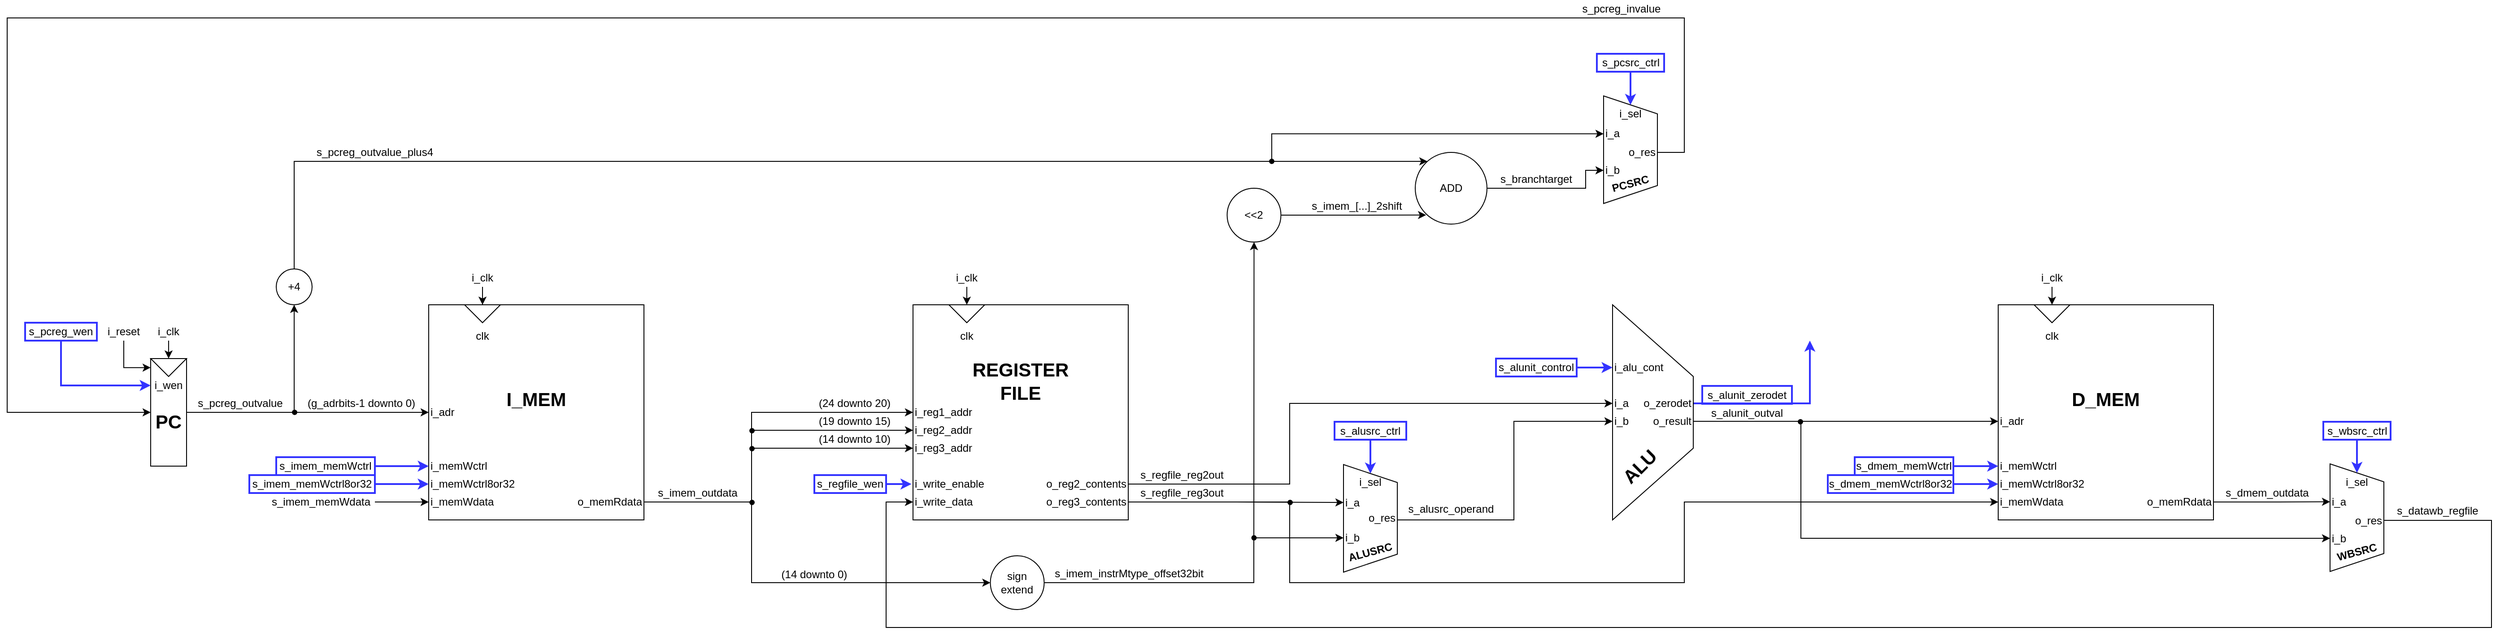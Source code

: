 <mxfile version="20.6.1" type="device"><diagram id="PDZ9VPzNbFq4_l-Vd3K4" name="Page-1"><mxGraphModel dx="4010" dy="3013" grid="1" gridSize="10" guides="1" tooltips="1" connect="1" arrows="1" fold="1" page="1" pageScale="1" pageWidth="850" pageHeight="1100" math="0" shadow="0"><root><mxCell id="0"/><mxCell id="1" parent="0"/><mxCell id="6Y6Zj4fVBC8NpFdgK7WN-60" value="" style="group" parent="1" vertex="1" connectable="0"><mxGeometry x="500" y="240" width="240" height="240" as="geometry"/></mxCell><mxCell id="6Y6Zj4fVBC8NpFdgK7WN-48" value="" style="rounded=0;whiteSpace=wrap;html=1;" parent="6Y6Zj4fVBC8NpFdgK7WN-60" vertex="1"><mxGeometry width="240" height="240" as="geometry"/></mxCell><mxCell id="6Y6Zj4fVBC8NpFdgK7WN-49" value="" style="triangle;whiteSpace=wrap;html=1;direction=south;" parent="6Y6Zj4fVBC8NpFdgK7WN-60" vertex="1"><mxGeometry x="40" width="40" height="20" as="geometry"/></mxCell><mxCell id="6Y6Zj4fVBC8NpFdgK7WN-50" value="clk" style="text;html=1;strokeColor=none;fillColor=none;align=center;verticalAlign=middle;whiteSpace=wrap;rounded=0;" parent="6Y6Zj4fVBC8NpFdgK7WN-60" vertex="1"><mxGeometry x="30" y="20" width="60" height="30" as="geometry"/></mxCell><mxCell id="6Y6Zj4fVBC8NpFdgK7WN-51" value="i_write_enable" style="text;html=1;strokeColor=none;fillColor=none;align=left;verticalAlign=middle;whiteSpace=wrap;rounded=0;" parent="6Y6Zj4fVBC8NpFdgK7WN-60" vertex="1"><mxGeometry y="190" width="70" height="20" as="geometry"/></mxCell><mxCell id="6Y6Zj4fVBC8NpFdgK7WN-52" value="o_reg2_contents" style="text;html=1;strokeColor=none;fillColor=none;align=right;verticalAlign=middle;whiteSpace=wrap;rounded=0;" parent="6Y6Zj4fVBC8NpFdgK7WN-60" vertex="1"><mxGeometry x="130" y="190" width="110" height="20" as="geometry"/></mxCell><mxCell id="6Y6Zj4fVBC8NpFdgK7WN-53" value="o_reg3_contents" style="text;html=1;strokeColor=none;fillColor=none;align=right;verticalAlign=middle;whiteSpace=wrap;rounded=0;" parent="6Y6Zj4fVBC8NpFdgK7WN-60" vertex="1"><mxGeometry x="170" y="210" width="70" height="20" as="geometry"/></mxCell><mxCell id="6Y6Zj4fVBC8NpFdgK7WN-54" value="i_write_data" style="text;html=1;strokeColor=none;fillColor=none;align=left;verticalAlign=middle;whiteSpace=wrap;rounded=0;" parent="6Y6Zj4fVBC8NpFdgK7WN-60" vertex="1"><mxGeometry y="210" width="70" height="20" as="geometry"/></mxCell><mxCell id="6Y6Zj4fVBC8NpFdgK7WN-55" value="i_reg3_addr" style="text;html=1;strokeColor=none;fillColor=none;align=left;verticalAlign=middle;whiteSpace=wrap;rounded=0;" parent="6Y6Zj4fVBC8NpFdgK7WN-60" vertex="1"><mxGeometry y="150" width="70" height="20" as="geometry"/></mxCell><mxCell id="6Y6Zj4fVBC8NpFdgK7WN-56" value="i_reg2_addr" style="text;html=1;strokeColor=none;fillColor=none;align=left;verticalAlign=middle;whiteSpace=wrap;rounded=0;" parent="6Y6Zj4fVBC8NpFdgK7WN-60" vertex="1"><mxGeometry y="130" width="70" height="20" as="geometry"/></mxCell><mxCell id="6Y6Zj4fVBC8NpFdgK7WN-58" value="i_reg1_addr" style="text;html=1;strokeColor=none;fillColor=none;align=left;verticalAlign=middle;whiteSpace=wrap;rounded=0;" parent="6Y6Zj4fVBC8NpFdgK7WN-60" vertex="1"><mxGeometry y="110" width="70" height="20" as="geometry"/></mxCell><mxCell id="6Y6Zj4fVBC8NpFdgK7WN-59" value="REGISTER FILE" style="text;html=1;strokeColor=none;fillColor=none;align=center;verticalAlign=middle;whiteSpace=wrap;rounded=0;fontStyle=1;fontSize=21;" parent="6Y6Zj4fVBC8NpFdgK7WN-60" vertex="1"><mxGeometry x="90" y="70" width="60" height="30" as="geometry"/></mxCell><mxCell id="6Y6Zj4fVBC8NpFdgK7WN-61" value="" style="edgeStyle=orthogonalEdgeStyle;rounded=0;orthogonalLoop=1;jettySize=auto;html=1;exitX=0.5;exitY=1;exitDx=0;exitDy=0;fontSize=12;endArrow=classic;endFill=1;entryX=0;entryY=0.5;entryDx=0;entryDy=0;" parent="1" source="wv55jUxvDpm3pZrXKUfC-40" target="6Y6Zj4fVBC8NpFdgK7WN-49" edge="1"><mxGeometry x="1" y="10" relative="1" as="geometry"><mxPoint x="10" y="-10" as="offset"/><mxPoint x="560" y="220" as="sourcePoint"/></mxGeometry></mxCell><mxCell id="6Y6Zj4fVBC8NpFdgK7WN-64" value="" style="group" parent="1" vertex="1" connectable="0"><mxGeometry x="-350.0" y="300" width="40" height="120" as="geometry"/></mxCell><mxCell id="6Y6Zj4fVBC8NpFdgK7WN-73" value="" style="group" parent="6Y6Zj4fVBC8NpFdgK7WN-64" vertex="1" connectable="0"><mxGeometry width="40" height="120" as="geometry"/></mxCell><mxCell id="6Y6Zj4fVBC8NpFdgK7WN-75" value="" style="group" parent="6Y6Zj4fVBC8NpFdgK7WN-73" vertex="1" connectable="0"><mxGeometry width="40" height="120" as="geometry"/></mxCell><mxCell id="6Y6Zj4fVBC8NpFdgK7WN-62" value="" style="rounded=0;whiteSpace=wrap;html=1;fontSize=12;direction=south;" parent="6Y6Zj4fVBC8NpFdgK7WN-75" vertex="1"><mxGeometry width="40" height="120" as="geometry"/></mxCell><mxCell id="6Y6Zj4fVBC8NpFdgK7WN-63" value="" style="triangle;whiteSpace=wrap;html=1;fontSize=12;direction=south;" parent="6Y6Zj4fVBC8NpFdgK7WN-75" vertex="1"><mxGeometry width="40" height="20" as="geometry"/></mxCell><mxCell id="6Y6Zj4fVBC8NpFdgK7WN-71" value="i_wen" style="text;html=1;strokeColor=none;fillColor=none;align=center;verticalAlign=middle;whiteSpace=wrap;rounded=0;fontSize=12;" parent="6Y6Zj4fVBC8NpFdgK7WN-75" vertex="1"><mxGeometry y="20" width="40" height="20" as="geometry"/></mxCell><mxCell id="6Y6Zj4fVBC8NpFdgK7WN-74" value="&lt;font style=&quot;font-size: 21px;&quot;&gt;PC&lt;/font&gt;" style="text;html=1;strokeColor=none;fillColor=none;align=center;verticalAlign=middle;whiteSpace=wrap;rounded=0;fontSize=16;fontStyle=1" parent="6Y6Zj4fVBC8NpFdgK7WN-75" vertex="1"><mxGeometry y="60" width="40" height="20" as="geometry"/></mxCell><mxCell id="6Y6Zj4fVBC8NpFdgK7WN-69" value="" style="edgeStyle=orthogonalEdgeStyle;rounded=0;orthogonalLoop=1;jettySize=auto;html=1;fontSize=12;endArrow=classic;endFill=1;entryX=0.084;entryY=1;entryDx=0;entryDy=0;entryPerimeter=0;exitX=0.5;exitY=1;exitDx=0;exitDy=0;" parent="1" source="wv55jUxvDpm3pZrXKUfC-20" target="6Y6Zj4fVBC8NpFdgK7WN-62" edge="1"><mxGeometry x="-1" y="10" relative="1" as="geometry"><mxPoint x="-420.05" y="320" as="targetPoint"/><mxPoint x="-390" y="280" as="sourcePoint"/><Array as="points"><mxPoint x="-380" y="310"/></Array><mxPoint x="-10" y="-10" as="offset"/></mxGeometry></mxCell><mxCell id="6Y6Zj4fVBC8NpFdgK7WN-86" style="edgeStyle=orthogonalEdgeStyle;rounded=0;orthogonalLoop=1;jettySize=auto;html=1;exitX=1;exitY=0;exitDx=0;exitDy=0;fontSize=12;endArrow=classic;endFill=1;entryX=0.5;entryY=1;entryDx=0;entryDy=0;" parent="1" source="6Y6Zj4fVBC8NpFdgK7WN-74" target="6Y6Zj4fVBC8NpFdgK7WN-79" edge="1"><mxGeometry relative="1" as="geometry"><mxPoint x="-380.05" y="360" as="sourcePoint"/><Array as="points"><mxPoint x="-190" y="360"/></Array></mxGeometry></mxCell><mxCell id="xEyPO8e8yZVrExDs_Cof-17" style="edgeStyle=orthogonalEdgeStyle;rounded=0;orthogonalLoop=1;jettySize=auto;html=1;exitX=0.5;exitY=0;exitDx=0;exitDy=0;" parent="1" source="6Y6Zj4fVBC8NpFdgK7WN-79" target="xEyPO8e8yZVrExDs_Cof-22" edge="1"><mxGeometry relative="1" as="geometry"><mxPoint x="930" y="200" as="targetPoint"/><Array as="points"><mxPoint x="-190" y="80"/></Array></mxGeometry></mxCell><mxCell id="wv55jUxvDpm3pZrXKUfC-29" style="edgeStyle=orthogonalEdgeStyle;rounded=0;orthogonalLoop=1;jettySize=auto;html=1;exitX=0.5;exitY=0;exitDx=0;exitDy=0;fontSize=12;entryX=0;entryY=0.5;entryDx=0;entryDy=0;" parent="1" source="6Y6Zj4fVBC8NpFdgK7WN-79" target="wv55jUxvDpm3pZrXKUfC-24" edge="1"><mxGeometry relative="1" as="geometry"><mxPoint x="1270" y="50" as="targetPoint"/><Array as="points"><mxPoint x="-190" y="80"/><mxPoint x="900" y="80"/><mxPoint x="900" y="49"/></Array></mxGeometry></mxCell><mxCell id="6Y6Zj4fVBC8NpFdgK7WN-79" value="+4" style="ellipse;whiteSpace=wrap;html=1;fontSize=12;" parent="1" vertex="1"><mxGeometry x="-210.0" y="200" width="40" height="40" as="geometry"/></mxCell><mxCell id="6Y6Zj4fVBC8NpFdgK7WN-83" value="s_pcreg_invalue" style="text;html=1;strokeColor=none;fillColor=none;align=center;verticalAlign=middle;whiteSpace=wrap;rounded=0;fontSize=12;" parent="1" vertex="1"><mxGeometry x="1240" y="-100" width="100" height="20" as="geometry"/></mxCell><mxCell id="6Y6Zj4fVBC8NpFdgK7WN-84" value="s_pcreg_outvalue" style="text;html=1;strokeColor=none;fillColor=none;align=center;verticalAlign=middle;whiteSpace=wrap;rounded=0;fontSize=12;" parent="1" vertex="1"><mxGeometry x="-300" y="340" width="100.05" height="20" as="geometry"/></mxCell><mxCell id="6Y6Zj4fVBC8NpFdgK7WN-85" style="edgeStyle=orthogonalEdgeStyle;rounded=0;orthogonalLoop=1;jettySize=auto;html=1;exitX=0.5;exitY=0;exitDx=0;exitDy=0;fontSize=12;endArrow=classic;endFill=1;entryX=0;entryY=0.5;entryDx=0;entryDy=0;" parent="1" source="6Y6Zj4fVBC8NpFdgK7WN-62" target="6Y6Zj4fVBC8NpFdgK7WN-98" edge="1"><mxGeometry relative="1" as="geometry"><mxPoint x="-50" y="360" as="targetPoint"/></mxGeometry></mxCell><mxCell id="6Y6Zj4fVBC8NpFdgK7WN-88" value="" style="group;align=center;" parent="1" vertex="1" connectable="0"><mxGeometry x="-40" y="240" width="240" height="240" as="geometry"/></mxCell><mxCell id="6Y6Zj4fVBC8NpFdgK7WN-89" value="" style="rounded=0;whiteSpace=wrap;html=1;" parent="6Y6Zj4fVBC8NpFdgK7WN-88" vertex="1"><mxGeometry width="240" height="240" as="geometry"/></mxCell><mxCell id="6Y6Zj4fVBC8NpFdgK7WN-90" value="" style="triangle;whiteSpace=wrap;html=1;direction=south;" parent="6Y6Zj4fVBC8NpFdgK7WN-88" vertex="1"><mxGeometry x="40" width="40" height="20" as="geometry"/></mxCell><mxCell id="6Y6Zj4fVBC8NpFdgK7WN-91" value="clk" style="text;html=1;strokeColor=none;fillColor=none;align=center;verticalAlign=middle;whiteSpace=wrap;rounded=0;" parent="6Y6Zj4fVBC8NpFdgK7WN-88" vertex="1"><mxGeometry x="30" y="20" width="60" height="30" as="geometry"/></mxCell><mxCell id="6Y6Zj4fVBC8NpFdgK7WN-93" value="o_memRdata" style="text;html=1;strokeColor=none;fillColor=none;align=right;verticalAlign=middle;whiteSpace=wrap;rounded=0;" parent="6Y6Zj4fVBC8NpFdgK7WN-88" vertex="1"><mxGeometry x="160" y="210" width="80" height="20" as="geometry"/></mxCell><mxCell id="6Y6Zj4fVBC8NpFdgK7WN-95" value="i_memWdata" style="text;html=1;strokeColor=none;fillColor=none;align=left;verticalAlign=middle;whiteSpace=wrap;rounded=0;" parent="6Y6Zj4fVBC8NpFdgK7WN-88" vertex="1"><mxGeometry y="210" width="70" height="20" as="geometry"/></mxCell><mxCell id="6Y6Zj4fVBC8NpFdgK7WN-96" value="i_memWctrl8or32" style="text;html=1;strokeColor=none;fillColor=none;align=left;verticalAlign=middle;whiteSpace=wrap;rounded=0;" parent="6Y6Zj4fVBC8NpFdgK7WN-88" vertex="1"><mxGeometry y="190" width="70" height="20" as="geometry"/></mxCell><mxCell id="6Y6Zj4fVBC8NpFdgK7WN-97" value="i_memWctrl" style="text;html=1;strokeColor=none;fillColor=none;align=left;verticalAlign=middle;whiteSpace=wrap;rounded=0;" parent="6Y6Zj4fVBC8NpFdgK7WN-88" vertex="1"><mxGeometry y="170" width="70" height="20" as="geometry"/></mxCell><mxCell id="6Y6Zj4fVBC8NpFdgK7WN-98" value="i_adr" style="text;html=1;strokeColor=none;fillColor=none;align=left;verticalAlign=middle;whiteSpace=wrap;rounded=0;" parent="6Y6Zj4fVBC8NpFdgK7WN-88" vertex="1"><mxGeometry y="110" width="70" height="20" as="geometry"/></mxCell><mxCell id="6Y6Zj4fVBC8NpFdgK7WN-99" value="I_MEM" style="text;html=1;strokeColor=none;fillColor=none;align=center;verticalAlign=middle;whiteSpace=wrap;rounded=0;fontStyle=1;fontSize=21;" parent="6Y6Zj4fVBC8NpFdgK7WN-88" vertex="1"><mxGeometry x="90" y="90" width="60" height="30" as="geometry"/></mxCell><mxCell id="6Y6Zj4fVBC8NpFdgK7WN-100" value="" style="edgeStyle=orthogonalEdgeStyle;rounded=0;orthogonalLoop=1;jettySize=auto;html=1;fontSize=12;endArrow=classic;endFill=1;entryX=0;entryY=0.5;entryDx=0;entryDy=0;" parent="1" source="wv55jUxvDpm3pZrXKUfC-39" target="6Y6Zj4fVBC8NpFdgK7WN-90" edge="1"><mxGeometry x="1" y="10" relative="1" as="geometry"><mxPoint x="10" y="-10" as="offset"/><mxPoint x="20" y="220" as="sourcePoint"/></mxGeometry></mxCell><mxCell id="6Y6Zj4fVBC8NpFdgK7WN-101" style="edgeStyle=orthogonalEdgeStyle;rounded=0;orthogonalLoop=1;jettySize=auto;html=1;fontSize=21;endArrow=classic;endFill=1;exitX=0.5;exitY=1;exitDx=0;exitDy=0;entryX=0;entryY=0.5;entryDx=0;entryDy=0;strokeColor=#3333FF;strokeWidth=2;" parent="1" source="6Y6Zj4fVBC8NpFdgK7WN-102" target="6Y6Zj4fVBC8NpFdgK7WN-71" edge="1"><mxGeometry relative="1" as="geometry"><mxPoint x="-430" y="330" as="targetPoint"/><mxPoint x="-490.05" y="180" as="sourcePoint"/><Array as="points"><mxPoint x="-450" y="330"/></Array></mxGeometry></mxCell><mxCell id="6Y6Zj4fVBC8NpFdgK7WN-102" value="s_pcreg_wen" style="text;html=1;strokeColor=#3333FF;fillColor=none;align=center;verticalAlign=middle;whiteSpace=wrap;rounded=0;fontSize=12;direction=east;strokeWidth=2;" parent="1" vertex="1"><mxGeometry x="-490" y="260" width="80" height="20" as="geometry"/></mxCell><mxCell id="6Y6Zj4fVBC8NpFdgK7WN-103" style="edgeStyle=orthogonalEdgeStyle;rounded=0;orthogonalLoop=1;jettySize=auto;html=1;exitX=1;exitY=0.5;exitDx=0;exitDy=0;fontSize=12;endArrow=classic;endFill=1;entryX=0;entryY=0.5;entryDx=0;entryDy=0;strokeColor=#3333FF;strokeWidth=2;" parent="1" source="6Y6Zj4fVBC8NpFdgK7WN-104" target="6Y6Zj4fVBC8NpFdgK7WN-97" edge="1"><mxGeometry relative="1" as="geometry"><mxPoint x="-60" y="420" as="targetPoint"/><mxPoint x="-90" y="419.816" as="sourcePoint"/><Array as="points"/></mxGeometry></mxCell><mxCell id="6Y6Zj4fVBC8NpFdgK7WN-104" value="s_imem_memWctrl" style="text;html=1;strokeColor=#3333FF;fillColor=none;align=center;verticalAlign=middle;whiteSpace=wrap;rounded=0;fontSize=12;strokeWidth=2;" parent="1" vertex="1"><mxGeometry x="-210" y="410" width="110" height="20" as="geometry"/></mxCell><mxCell id="6Y6Zj4fVBC8NpFdgK7WN-107" style="edgeStyle=orthogonalEdgeStyle;rounded=0;orthogonalLoop=1;jettySize=auto;html=1;exitX=1;exitY=0.5;exitDx=0;exitDy=0;fontSize=12;endArrow=classic;endFill=1;entryX=0;entryY=0.5;entryDx=0;entryDy=0;strokeColor=#3333FF;strokeWidth=2;" parent="1" source="6Y6Zj4fVBC8NpFdgK7WN-105" target="6Y6Zj4fVBC8NpFdgK7WN-96" edge="1"><mxGeometry relative="1" as="geometry"><mxPoint x="-60" y="440" as="targetPoint"/><Array as="points"/></mxGeometry></mxCell><mxCell id="6Y6Zj4fVBC8NpFdgK7WN-105" value="s_imem_memWctrl8or32" style="text;html=1;strokeColor=#3333FF;fillColor=none;align=center;verticalAlign=middle;whiteSpace=wrap;rounded=0;fontSize=12;strokeWidth=2;" parent="1" vertex="1"><mxGeometry x="-240" y="430" width="140" height="20" as="geometry"/></mxCell><mxCell id="6Y6Zj4fVBC8NpFdgK7WN-109" style="edgeStyle=orthogonalEdgeStyle;rounded=0;orthogonalLoop=1;jettySize=auto;html=1;exitX=1;exitY=0.5;exitDx=0;exitDy=0;fontSize=12;endArrow=classic;endFill=1;entryX=0;entryY=0.5;entryDx=0;entryDy=0;" parent="1" source="6Y6Zj4fVBC8NpFdgK7WN-108" target="6Y6Zj4fVBC8NpFdgK7WN-95" edge="1"><mxGeometry relative="1" as="geometry"><mxPoint x="-60" y="460" as="targetPoint"/><Array as="points"/></mxGeometry></mxCell><mxCell id="6Y6Zj4fVBC8NpFdgK7WN-108" value="s_imem_memWdata" style="text;html=1;strokeColor=none;fillColor=none;align=center;verticalAlign=middle;whiteSpace=wrap;rounded=0;fontSize=12;" parent="1" vertex="1"><mxGeometry x="-220" y="450" width="120" height="20" as="geometry"/></mxCell><mxCell id="6Y6Zj4fVBC8NpFdgK7WN-110" value="s_imem_outdata" style="text;html=1;strokeColor=none;fillColor=none;align=center;verticalAlign=middle;whiteSpace=wrap;rounded=0;fontSize=12;" parent="1" vertex="1"><mxGeometry x="210" y="440" width="100" height="20" as="geometry"/></mxCell><mxCell id="6Y6Zj4fVBC8NpFdgK7WN-111" style="edgeStyle=orthogonalEdgeStyle;rounded=0;orthogonalLoop=1;jettySize=auto;html=1;fontSize=12;endArrow=classic;endFill=1;entryX=0;entryY=0.5;entryDx=0;entryDy=0;exitX=1;exitY=0.5;exitDx=0;exitDy=0;" parent="1" source="6Y6Zj4fVBC8NpFdgK7WN-93" target="6Y6Zj4fVBC8NpFdgK7WN-48" edge="1"><mxGeometry relative="1" as="geometry"><mxPoint x="210" y="450" as="sourcePoint"/><mxPoint x="470" y="350" as="targetPoint"/><Array as="points"><mxPoint x="320" y="460"/><mxPoint x="320" y="360"/></Array></mxGeometry></mxCell><mxCell id="6Y6Zj4fVBC8NpFdgK7WN-113" style="edgeStyle=orthogonalEdgeStyle;rounded=0;orthogonalLoop=1;jettySize=auto;html=1;exitX=1;exitY=0.5;exitDx=0;exitDy=0;entryX=-0.007;entryY=0.833;entryDx=0;entryDy=0;entryPerimeter=0;fontSize=12;endArrow=classic;endFill=1;strokeColor=#3333FF;strokeWidth=2;" parent="1" source="6Y6Zj4fVBC8NpFdgK7WN-112" target="6Y6Zj4fVBC8NpFdgK7WN-48" edge="1"><mxGeometry relative="1" as="geometry"/></mxCell><mxCell id="6Y6Zj4fVBC8NpFdgK7WN-112" value="s_regfile_wen" style="text;html=1;strokeColor=#3333FF;fillColor=none;align=center;verticalAlign=middle;whiteSpace=wrap;rounded=0;fontSize=12;strokeWidth=2;" parent="1" vertex="1"><mxGeometry x="390" y="430" width="80" height="20" as="geometry"/></mxCell><mxCell id="6Y6Zj4fVBC8NpFdgK7WN-114" value="(24 downto 20)" style="text;html=1;strokeColor=none;fillColor=none;align=center;verticalAlign=middle;whiteSpace=wrap;rounded=0;fontSize=12;" parent="1" vertex="1"><mxGeometry x="390" y="340" width="90" height="20" as="geometry"/></mxCell><mxCell id="6Y6Zj4fVBC8NpFdgK7WN-115" value="(19 downto 15)" style="text;html=1;strokeColor=none;fillColor=none;align=center;verticalAlign=middle;whiteSpace=wrap;rounded=0;fontSize=12;" parent="1" vertex="1"><mxGeometry x="390" y="360" width="90" height="20" as="geometry"/></mxCell><mxCell id="6Y6Zj4fVBC8NpFdgK7WN-116" value="(14 downto 10)" style="text;html=1;strokeColor=none;fillColor=none;align=center;verticalAlign=middle;whiteSpace=wrap;rounded=0;fontSize=12;" parent="1" vertex="1"><mxGeometry x="390" y="380" width="90" height="20" as="geometry"/></mxCell><mxCell id="6Y6Zj4fVBC8NpFdgK7WN-117" style="edgeStyle=orthogonalEdgeStyle;rounded=0;orthogonalLoop=1;jettySize=auto;html=1;exitX=1;exitY=0.5;exitDx=0;exitDy=0;fontSize=12;endArrow=classic;endFill=1;entryX=0;entryY=0.5;entryDx=0;entryDy=0;" parent="1" source="6Y6Zj4fVBC8NpFdgK7WN-93" target="6Y6Zj4fVBC8NpFdgK7WN-56" edge="1"><mxGeometry relative="1" as="geometry"><mxPoint x="210" y="460.08" as="sourcePoint"/><mxPoint x="640" y="360" as="targetPoint"/><Array as="points"><mxPoint x="320" y="460"/><mxPoint x="320" y="380"/></Array></mxGeometry></mxCell><mxCell id="6Y6Zj4fVBC8NpFdgK7WN-118" style="edgeStyle=orthogonalEdgeStyle;rounded=0;orthogonalLoop=1;jettySize=auto;html=1;exitX=1;exitY=0.5;exitDx=0;exitDy=0;fontSize=12;endArrow=classic;endFill=1;entryX=0;entryY=0.5;entryDx=0;entryDy=0;" parent="1" source="6Y6Zj4fVBC8NpFdgK7WN-93" target="6Y6Zj4fVBC8NpFdgK7WN-55" edge="1"><mxGeometry relative="1" as="geometry"><mxPoint x="460.0" y="400" as="sourcePoint"/><Array as="points"><mxPoint x="320" y="460"/><mxPoint x="320" y="400"/></Array></mxGeometry></mxCell><mxCell id="6Y6Zj4fVBC8NpFdgK7WN-121" style="edgeStyle=orthogonalEdgeStyle;rounded=0;orthogonalLoop=1;jettySize=auto;html=1;exitX=1;exitY=0.5;exitDx=0;exitDy=0;fontSize=12;endArrow=classic;endFill=1;entryX=0;entryY=0.5;entryDx=0;entryDy=0;" parent="1" source="6Y6Zj4fVBC8NpFdgK7WN-52" target="6Y6Zj4fVBC8NpFdgK7WN-129" edge="1"><mxGeometry relative="1" as="geometry"><mxPoint x="960" y="439.889" as="targetPoint"/><Array as="points"><mxPoint x="920" y="440"/><mxPoint x="920" y="350"/></Array></mxGeometry></mxCell><mxCell id="6Y6Zj4fVBC8NpFdgK7WN-123" value="s_regfile_reg3out" style="text;html=1;strokeColor=none;fillColor=none;align=center;verticalAlign=middle;whiteSpace=wrap;rounded=0;fontSize=12;" parent="1" vertex="1"><mxGeometry x="750" y="440" width="100" height="20" as="geometry"/></mxCell><mxCell id="6Y6Zj4fVBC8NpFdgK7WN-124" value="s_regfile_reg2out" style="text;html=1;strokeColor=none;fillColor=none;align=center;verticalAlign=middle;whiteSpace=wrap;rounded=0;fontSize=12;" parent="1" vertex="1"><mxGeometry x="750" y="420" width="100" height="20" as="geometry"/></mxCell><mxCell id="6Y6Zj4fVBC8NpFdgK7WN-133" style="edgeStyle=orthogonalEdgeStyle;rounded=0;orthogonalLoop=1;jettySize=auto;html=1;exitX=1;exitY=0.5;exitDx=0;exitDy=0;entryX=0;entryY=0.5;entryDx=0;entryDy=0;fontSize=12;endArrow=classic;endFill=1;strokeWidth=2;strokeColor=#3333FF;" parent="1" source="6Y6Zj4fVBC8NpFdgK7WN-132" target="6Y6Zj4fVBC8NpFdgK7WN-131" edge="1"><mxGeometry relative="1" as="geometry"/></mxCell><mxCell id="6Y6Zj4fVBC8NpFdgK7WN-132" value="s_alunit_control" style="text;html=1;strokeColor=#3333FF;fillColor=none;align=center;verticalAlign=middle;whiteSpace=wrap;rounded=0;fontSize=12;strokeWidth=2;" parent="1" vertex="1"><mxGeometry x="1150" y="300" width="90" height="20" as="geometry"/></mxCell><mxCell id="6Y6Zj4fVBC8NpFdgK7WN-136" value="" style="edgeStyle=orthogonalEdgeStyle;rounded=0;orthogonalLoop=1;jettySize=auto;html=1;fontSize=12;endArrow=classic;endFill=1;exitX=1;exitY=0.5;exitDx=0;exitDy=0;entryX=0;entryY=0.5;entryDx=0;entryDy=0;" parent="1" source="6Y6Zj4fVBC8NpFdgK7WN-134" target="wv55jUxvDpm3pZrXKUfC-49" edge="1"><mxGeometry relative="1" as="geometry"><mxPoint x="1640" y="360" as="targetPoint"/><Array as="points"><mxPoint x="1640" y="370"/><mxPoint x="1640" y="370"/></Array></mxGeometry></mxCell><mxCell id="6Y6Zj4fVBC8NpFdgK7WN-135" value="s_alunit_outval" style="text;html=1;strokeColor=none;fillColor=none;align=center;verticalAlign=middle;whiteSpace=wrap;rounded=0;fontSize=12;" parent="1" vertex="1"><mxGeometry x="1385" y="350.5" width="90" height="20" as="geometry"/></mxCell><mxCell id="6Y6Zj4fVBC8NpFdgK7WN-143" value="(g_adrbits-1 downto 0)" style="text;html=1;strokeColor=none;fillColor=none;align=center;verticalAlign=middle;whiteSpace=wrap;rounded=0;fontSize=12;" parent="1" vertex="1"><mxGeometry x="-180" y="340" width="130" height="20" as="geometry"/></mxCell><mxCell id="oCVbfGkrfoTUJX7C_xGD-3" style="edgeStyle=orthogonalEdgeStyle;rounded=0;orthogonalLoop=1;jettySize=auto;html=1;exitX=1;exitY=0.5;exitDx=0;exitDy=0;strokeWidth=2;strokeColor=#3333FF;" parent="1" source="oCVbfGkrfoTUJX7C_xGD-1" edge="1"><mxGeometry relative="1" as="geometry"><mxPoint x="1500" y="280" as="targetPoint"/><Array as="points"><mxPoint x="1500" y="350"/></Array></mxGeometry></mxCell><mxCell id="oCVbfGkrfoTUJX7C_xGD-4" value="s_alunit_zerodet" style="text;html=1;strokeColor=#3333FF;fillColor=none;align=center;verticalAlign=middle;whiteSpace=wrap;rounded=0;fontSize=12;strokeWidth=2;" parent="1" vertex="1"><mxGeometry x="1380" y="330.5" width="100" height="20" as="geometry"/></mxCell><mxCell id="oCVbfGkrfoTUJX7C_xGD-8" style="edgeStyle=orthogonalEdgeStyle;rounded=0;orthogonalLoop=1;jettySize=auto;html=1;exitX=1;exitY=0.5;exitDx=0;exitDy=0;" parent="1" source="oCVbfGkrfoTUJX7C_xGD-5" target="xEyPO8e8yZVrExDs_Cof-3" edge="1"><mxGeometry relative="1" as="geometry"><mxPoint x="860" y="230" as="targetPoint"/><Array as="points"><mxPoint x="880" y="550"/></Array></mxGeometry></mxCell><mxCell id="wv55jUxvDpm3pZrXKUfC-8" style="edgeStyle=orthogonalEdgeStyle;rounded=0;orthogonalLoop=1;jettySize=auto;html=1;exitX=1;exitY=0.5;exitDx=0;exitDy=0;fontSize=12;entryX=0;entryY=0.5;entryDx=0;entryDy=0;" parent="1" source="oCVbfGkrfoTUJX7C_xGD-5" target="wv55jUxvDpm3pZrXKUfC-4" edge="1"><mxGeometry relative="1" as="geometry"><mxPoint x="990" y="600" as="targetPoint"/><Array as="points"><mxPoint x="880" y="550"/><mxPoint x="880" y="500"/></Array></mxGeometry></mxCell><mxCell id="oCVbfGkrfoTUJX7C_xGD-5" value="sign extend" style="ellipse;whiteSpace=wrap;html=1;fontSize=12;" parent="1" vertex="1"><mxGeometry x="586.25" y="520" width="60" height="60" as="geometry"/></mxCell><mxCell id="oCVbfGkrfoTUJX7C_xGD-6" style="edgeStyle=orthogonalEdgeStyle;rounded=0;orthogonalLoop=1;jettySize=auto;html=1;exitX=1;exitY=0.5;exitDx=0;exitDy=0;entryX=0;entryY=0.5;entryDx=0;entryDy=0;" parent="1" source="6Y6Zj4fVBC8NpFdgK7WN-93" target="oCVbfGkrfoTUJX7C_xGD-5" edge="1"><mxGeometry relative="1" as="geometry"><Array as="points"><mxPoint x="320" y="460"/><mxPoint x="320" y="550"/></Array></mxGeometry></mxCell><mxCell id="oCVbfGkrfoTUJX7C_xGD-7" value="(14 downto 0)" style="text;html=1;strokeColor=none;fillColor=none;align=center;verticalAlign=middle;whiteSpace=wrap;rounded=0;fontSize=12;" parent="1" vertex="1"><mxGeometry x="350" y="530.5" width="80" height="20" as="geometry"/></mxCell><mxCell id="oCVbfGkrfoTUJX7C_xGD-9" value="s_imem_instrMtype_offset32bit" style="text;html=1;strokeColor=none;fillColor=none;align=center;verticalAlign=middle;whiteSpace=wrap;rounded=0;fontSize=12;" parent="1" vertex="1"><mxGeometry x="656.25" y="530" width="170" height="20" as="geometry"/></mxCell><mxCell id="wv55jUxvDpm3pZrXKUfC-15" style="edgeStyle=orthogonalEdgeStyle;rounded=0;orthogonalLoop=1;jettySize=auto;html=1;exitX=1;exitY=0.5;exitDx=0;exitDy=0;entryX=0.151;entryY=0.874;entryDx=0;entryDy=0;entryPerimeter=0;fontSize=12;" parent="1" source="xEyPO8e8yZVrExDs_Cof-3" target="xEyPO8e8yZVrExDs_Cof-22" edge="1"><mxGeometry relative="1" as="geometry"/></mxCell><mxCell id="xEyPO8e8yZVrExDs_Cof-3" value="&amp;lt;&amp;lt;2" style="ellipse;whiteSpace=wrap;html=1;fontSize=12;" parent="1" vertex="1"><mxGeometry x="850.25" y="110" width="60" height="60" as="geometry"/></mxCell><mxCell id="xEyPO8e8yZVrExDs_Cof-8" value="" style="ellipse;whiteSpace=wrap;html=1;aspect=fixed;fillColor=#000000;" parent="1" vertex="1"><mxGeometry x="-192" y="357.5" width="5" height="5" as="geometry"/></mxCell><mxCell id="xEyPO8e8yZVrExDs_Cof-13" value="" style="ellipse;whiteSpace=wrap;html=1;aspect=fixed;fillColor=#000000;" parent="1" vertex="1"><mxGeometry x="318" y="398" width="5" height="5" as="geometry"/></mxCell><mxCell id="xEyPO8e8yZVrExDs_Cof-14" value="" style="ellipse;whiteSpace=wrap;html=1;aspect=fixed;fillColor=#000000;" parent="1" vertex="1"><mxGeometry x="318" y="458" width="5" height="5" as="geometry"/></mxCell><mxCell id="xEyPO8e8yZVrExDs_Cof-15" value="" style="ellipse;whiteSpace=wrap;html=1;aspect=fixed;fillColor=#000000;" parent="1" vertex="1"><mxGeometry x="318" y="378" width="5" height="5" as="geometry"/></mxCell><mxCell id="xEyPO8e8yZVrExDs_Cof-19" value="s_imem_[...]_2shift" style="text;html=1;strokeColor=none;fillColor=none;align=center;verticalAlign=middle;whiteSpace=wrap;rounded=0;fontSize=12;" parent="1" vertex="1"><mxGeometry x="940" y="120" width="110" height="20" as="geometry"/></mxCell><mxCell id="xEyPO8e8yZVrExDs_Cof-21" value="s_branchtarget" style="text;html=1;strokeColor=none;fillColor=none;align=center;verticalAlign=middle;whiteSpace=wrap;rounded=0;fontSize=12;" parent="1" vertex="1"><mxGeometry x="1150" y="90" width="90" height="20" as="geometry"/></mxCell><mxCell id="xEyPO8e8yZVrExDs_Cof-23" style="edgeStyle=orthogonalEdgeStyle;rounded=0;orthogonalLoop=1;jettySize=auto;html=1;exitX=1;exitY=0.5;exitDx=0;exitDy=0;entryX=0;entryY=0.5;entryDx=0;entryDy=0;" parent="1" source="xEyPO8e8yZVrExDs_Cof-22" target="wv55jUxvDpm3pZrXKUfC-25" edge="1"><mxGeometry relative="1" as="geometry"><mxPoint x="1308.75" y="110" as="targetPoint"/><Array as="points"><mxPoint x="1250" y="110"/><mxPoint x="1250" y="90"/></Array></mxGeometry></mxCell><mxCell id="xEyPO8e8yZVrExDs_Cof-22" value="ADD" style="ellipse;whiteSpace=wrap;html=1;fontSize=12;" parent="1" vertex="1"><mxGeometry x="1060" y="70" width="80" height="80" as="geometry"/></mxCell><mxCell id="wv55jUxvDpm3pZrXKUfC-12" style="edgeStyle=orthogonalEdgeStyle;rounded=0;orthogonalLoop=1;jettySize=auto;html=1;fontSize=12;entryX=0.5;entryY=0;entryDx=0;entryDy=0;exitX=0.5;exitY=1;exitDx=0;exitDy=0;strokeColor=#3333FF;strokeWidth=2;" parent="1" source="wv55jUxvDpm3pZrXKUfC-13" target="wv55jUxvDpm3pZrXKUfC-5" edge="1"><mxGeometry relative="1" as="geometry"><mxPoint x="1030" y="408.25" as="sourcePoint"/></mxGeometry></mxCell><mxCell id="wv55jUxvDpm3pZrXKUfC-9" style="edgeStyle=orthogonalEdgeStyle;rounded=0;orthogonalLoop=1;jettySize=auto;html=1;exitX=1;exitY=0.5;exitDx=0;exitDy=0;fontSize=12;entryX=0;entryY=0.5;entryDx=0;entryDy=0;" parent="1" source="wv55jUxvDpm3pZrXKUfC-6" target="6Y6Zj4fVBC8NpFdgK7WN-130" edge="1"><mxGeometry relative="1" as="geometry"><mxPoint x="1260" y="370" as="targetPoint"/><Array as="points"><mxPoint x="1170" y="480"/><mxPoint x="1170" y="370"/></Array></mxGeometry></mxCell><mxCell id="wv55jUxvDpm3pZrXKUfC-7" style="edgeStyle=orthogonalEdgeStyle;rounded=0;orthogonalLoop=1;jettySize=auto;html=1;exitX=1;exitY=0.5;exitDx=0;exitDy=0;fontSize=12;entryX=0;entryY=0.5;entryDx=0;entryDy=0;" parent="1" source="6Y6Zj4fVBC8NpFdgK7WN-53" target="wv55jUxvDpm3pZrXKUfC-3" edge="1"><mxGeometry relative="1" as="geometry"><mxPoint x="970" y="560" as="targetPoint"/></mxGeometry></mxCell><mxCell id="wv55jUxvDpm3pZrXKUfC-10" value="s_alusrc_operand" style="text;html=1;strokeColor=none;fillColor=none;align=center;verticalAlign=middle;whiteSpace=wrap;rounded=0;fontSize=12;" parent="1" vertex="1"><mxGeometry x="1050" y="458.25" width="100" height="20" as="geometry"/></mxCell><mxCell id="wv55jUxvDpm3pZrXKUfC-11" value="" style="ellipse;whiteSpace=wrap;html=1;aspect=fixed;fillColor=#000000;" parent="1" vertex="1"><mxGeometry x="877.75" y="497.5" width="5" height="5" as="geometry"/></mxCell><mxCell id="wv55jUxvDpm3pZrXKUfC-13" value="s_alusrc_ctrl" style="text;html=1;strokeColor=#3333FF;fillColor=none;align=center;verticalAlign=middle;whiteSpace=wrap;rounded=0;fontSize=12;strokeWidth=2;" parent="1" vertex="1"><mxGeometry x="970" y="370.5" width="80" height="20" as="geometry"/></mxCell><mxCell id="wv55jUxvDpm3pZrXKUfC-18" style="edgeStyle=orthogonalEdgeStyle;rounded=0;orthogonalLoop=1;jettySize=auto;html=1;exitX=0.5;exitY=1;exitDx=0;exitDy=0;fontSize=12;entryX=0;entryY=0.5;entryDx=0;entryDy=0;" parent="1" source="wv55jUxvDpm3pZrXKUfC-19" target="6Y6Zj4fVBC8NpFdgK7WN-63" edge="1"><mxGeometry relative="1" as="geometry"><mxPoint x="-329.968" y="280" as="sourcePoint"/></mxGeometry></mxCell><mxCell id="wv55jUxvDpm3pZrXKUfC-19" value="i_clk" style="text;html=1;strokeColor=none;fillColor=none;align=center;verticalAlign=middle;whiteSpace=wrap;rounded=0;fontSize=12;direction=east;" parent="1" vertex="1"><mxGeometry x="-344.98" y="260" width="29.95" height="20" as="geometry"/></mxCell><mxCell id="wv55jUxvDpm3pZrXKUfC-20" value="i_reset" style="text;html=1;strokeColor=none;fillColor=none;align=center;verticalAlign=middle;whiteSpace=wrap;rounded=0;fontSize=12;direction=east;" parent="1" vertex="1"><mxGeometry x="-400" y="260" width="40" height="20" as="geometry"/></mxCell><mxCell id="wv55jUxvDpm3pZrXKUfC-22" value="" style="shape=trapezoid;perimeter=trapezoidPerimeter;whiteSpace=wrap;html=1;fixedSize=1;rotation=90;" parent="1" vertex="1"><mxGeometry x="1240" y="37" width="120" height="60" as="geometry"/></mxCell><mxCell id="wv55jUxvDpm3pZrXKUfC-23" value="&lt;b&gt;&lt;font style=&quot;font-size: 12px;&quot;&gt;PCSRC&lt;/font&gt;&lt;/b&gt;" style="text;html=1;strokeColor=none;fillColor=none;align=center;verticalAlign=middle;whiteSpace=wrap;rounded=0;fontSize=12;rotation=-15;" parent="1" vertex="1"><mxGeometry x="1270" y="90" width="60" height="30" as="geometry"/></mxCell><mxCell id="wv55jUxvDpm3pZrXKUfC-24" value="i_a" style="text;html=1;strokeColor=none;fillColor=none;align=left;verticalAlign=middle;whiteSpace=wrap;rounded=0;fontSize=12;" parent="1" vertex="1"><mxGeometry x="1270" y="39.25" width="30" height="20" as="geometry"/></mxCell><mxCell id="wv55jUxvDpm3pZrXKUfC-25" value="i_b" style="text;html=1;strokeColor=none;fillColor=none;align=left;verticalAlign=middle;whiteSpace=wrap;rounded=0;fontSize=12;" parent="1" vertex="1"><mxGeometry x="1270" y="80" width="30" height="20" as="geometry"/></mxCell><mxCell id="wv55jUxvDpm3pZrXKUfC-38" style="edgeStyle=orthogonalEdgeStyle;rounded=0;orthogonalLoop=1;jettySize=auto;html=1;exitX=0.5;exitY=1;exitDx=0;exitDy=0;entryX=0.5;entryY=0;entryDx=0;entryDy=0;fontSize=12;strokeColor=#3333FF;strokeWidth=2;" parent="1" source="wv55jUxvDpm3pZrXKUfC-37" target="wv55jUxvDpm3pZrXKUfC-26" edge="1"><mxGeometry relative="1" as="geometry"/></mxCell><mxCell id="wv55jUxvDpm3pZrXKUfC-26" value="i_sel" style="text;html=1;strokeColor=none;fillColor=none;align=center;verticalAlign=middle;whiteSpace=wrap;rounded=0;fontSize=12;" parent="1" vertex="1"><mxGeometry x="1280" y="17" width="40" height="20" as="geometry"/></mxCell><mxCell id="wv55jUxvDpm3pZrXKUfC-30" style="edgeStyle=orthogonalEdgeStyle;rounded=0;orthogonalLoop=1;jettySize=auto;html=1;exitX=1;exitY=0.5;exitDx=0;exitDy=0;fontSize=12;entryX=0.5;entryY=1;entryDx=0;entryDy=0;" parent="1" source="wv55jUxvDpm3pZrXKUfC-27" target="6Y6Zj4fVBC8NpFdgK7WN-62" edge="1"><mxGeometry relative="1" as="geometry"><mxPoint x="-370" y="360" as="targetPoint"/><Array as="points"><mxPoint x="1360" y="70"/><mxPoint x="1360" y="-80"/><mxPoint x="-510" y="-80"/><mxPoint x="-510" y="360"/></Array></mxGeometry></mxCell><mxCell id="wv55jUxvDpm3pZrXKUfC-27" value="o_res" style="text;html=1;strokeColor=none;fillColor=none;align=right;verticalAlign=middle;whiteSpace=wrap;rounded=0;fontSize=12;" parent="1" vertex="1"><mxGeometry x="1290" y="60" width="40" height="20" as="geometry"/></mxCell><mxCell id="wv55jUxvDpm3pZrXKUfC-28" value="" style="ellipse;whiteSpace=wrap;html=1;aspect=fixed;fillColor=#000000;" parent="1" vertex="1"><mxGeometry x="897.5" y="77.5" width="5" height="5" as="geometry"/></mxCell><mxCell id="wv55jUxvDpm3pZrXKUfC-31" value="s_pcreg_outvalue_plus4" style="text;html=1;strokeColor=none;fillColor=none;align=center;verticalAlign=middle;whiteSpace=wrap;rounded=0;fontSize=12;" parent="1" vertex="1"><mxGeometry x="-170" y="60" width="140" height="20" as="geometry"/></mxCell><mxCell id="wv55jUxvDpm3pZrXKUfC-37" value="s_pcsrc_ctrl" style="text;html=1;strokeColor=#3333FF;fillColor=none;align=center;verticalAlign=middle;whiteSpace=wrap;rounded=0;fontSize=12;strokeWidth=2;" parent="1" vertex="1"><mxGeometry x="1262.5" y="-40" width="75" height="20" as="geometry"/></mxCell><mxCell id="wv55jUxvDpm3pZrXKUfC-39" value="i_clk" style="text;html=1;strokeColor=none;fillColor=none;align=center;verticalAlign=middle;whiteSpace=wrap;rounded=0;fontSize=12;" parent="1" vertex="1"><mxGeometry y="200" width="40" height="20" as="geometry"/></mxCell><mxCell id="wv55jUxvDpm3pZrXKUfC-40" value="i_clk" style="text;html=1;strokeColor=none;fillColor=none;align=center;verticalAlign=middle;whiteSpace=wrap;rounded=0;fontSize=12;" parent="1" vertex="1"><mxGeometry x="540" y="200" width="40" height="20" as="geometry"/></mxCell><mxCell id="wv55jUxvDpm3pZrXKUfC-41" value="" style="group;align=center;" parent="1" vertex="1" connectable="0"><mxGeometry x="1710" y="240" width="240" height="240" as="geometry"/></mxCell><mxCell id="wv55jUxvDpm3pZrXKUfC-42" value="" style="rounded=0;whiteSpace=wrap;html=1;" parent="wv55jUxvDpm3pZrXKUfC-41" vertex="1"><mxGeometry width="240" height="240" as="geometry"/></mxCell><mxCell id="wv55jUxvDpm3pZrXKUfC-43" value="" style="triangle;whiteSpace=wrap;html=1;direction=south;" parent="wv55jUxvDpm3pZrXKUfC-41" vertex="1"><mxGeometry x="40" width="40" height="20" as="geometry"/></mxCell><mxCell id="wv55jUxvDpm3pZrXKUfC-44" value="clk" style="text;html=1;strokeColor=none;fillColor=none;align=center;verticalAlign=middle;whiteSpace=wrap;rounded=0;" parent="wv55jUxvDpm3pZrXKUfC-41" vertex="1"><mxGeometry x="30" y="20" width="60" height="30" as="geometry"/></mxCell><mxCell id="wv55jUxvDpm3pZrXKUfC-45" value="o_memRdata" style="text;html=1;strokeColor=none;fillColor=none;align=right;verticalAlign=middle;whiteSpace=wrap;rounded=0;" parent="wv55jUxvDpm3pZrXKUfC-41" vertex="1"><mxGeometry x="160" y="210" width="80" height="20" as="geometry"/></mxCell><mxCell id="wv55jUxvDpm3pZrXKUfC-46" value="i_memWdata" style="text;html=1;strokeColor=none;fillColor=none;align=left;verticalAlign=middle;whiteSpace=wrap;rounded=0;" parent="wv55jUxvDpm3pZrXKUfC-41" vertex="1"><mxGeometry y="210" width="70" height="20" as="geometry"/></mxCell><mxCell id="wv55jUxvDpm3pZrXKUfC-47" value="i_memWctrl8or32" style="text;html=1;strokeColor=none;fillColor=none;align=left;verticalAlign=middle;whiteSpace=wrap;rounded=0;" parent="wv55jUxvDpm3pZrXKUfC-41" vertex="1"><mxGeometry y="190" width="70" height="20" as="geometry"/></mxCell><mxCell id="wv55jUxvDpm3pZrXKUfC-48" value="i_memWctrl" style="text;html=1;strokeColor=none;fillColor=none;align=left;verticalAlign=middle;whiteSpace=wrap;rounded=0;" parent="wv55jUxvDpm3pZrXKUfC-41" vertex="1"><mxGeometry y="170" width="70" height="20" as="geometry"/></mxCell><mxCell id="wv55jUxvDpm3pZrXKUfC-49" value="i_adr" style="text;html=1;strokeColor=none;fillColor=none;align=left;verticalAlign=middle;whiteSpace=wrap;rounded=0;" parent="wv55jUxvDpm3pZrXKUfC-41" vertex="1"><mxGeometry y="120" width="70" height="20" as="geometry"/></mxCell><mxCell id="wv55jUxvDpm3pZrXKUfC-50" value="D_MEM" style="text;html=1;strokeColor=none;fillColor=none;align=center;verticalAlign=middle;whiteSpace=wrap;rounded=0;fontStyle=1;fontSize=21;" parent="wv55jUxvDpm3pZrXKUfC-41" vertex="1"><mxGeometry x="90" y="90" width="60" height="30" as="geometry"/></mxCell><mxCell id="6Y6Zj4fVBC8NpFdgK7WN-126" value="" style="shape=trapezoid;perimeter=trapezoidPerimeter;whiteSpace=wrap;html=1;fixedSize=1;fontSize=12;size=80;rotation=90;" parent="1" vertex="1"><mxGeometry x="1205" y="315" width="240" height="90" as="geometry"/></mxCell><mxCell id="6Y6Zj4fVBC8NpFdgK7WN-127" value="&lt;b&gt;&lt;font style=&quot;font-size: 21px;&quot;&gt;ALU&lt;/font&gt;&lt;/b&gt;" style="text;html=1;strokeColor=none;fillColor=none;align=center;verticalAlign=middle;whiteSpace=wrap;rounded=0;fontSize=12;rotation=-45;" parent="1" vertex="1"><mxGeometry x="1280" y="405" width="60" height="30" as="geometry"/></mxCell><mxCell id="6Y6Zj4fVBC8NpFdgK7WN-129" value="i_a" style="text;html=1;strokeColor=none;fillColor=none;align=left;verticalAlign=middle;whiteSpace=wrap;rounded=0;fontSize=12;" parent="1" vertex="1"><mxGeometry x="1280" y="340" width="30" height="20" as="geometry"/></mxCell><mxCell id="6Y6Zj4fVBC8NpFdgK7WN-130" value="i_b" style="text;html=1;strokeColor=none;fillColor=none;align=left;verticalAlign=middle;whiteSpace=wrap;rounded=0;fontSize=12;" parent="1" vertex="1"><mxGeometry x="1280" y="360" width="30" height="20" as="geometry"/></mxCell><mxCell id="6Y6Zj4fVBC8NpFdgK7WN-131" value="i_alu_cont" style="text;html=1;strokeColor=none;fillColor=none;align=left;verticalAlign=middle;whiteSpace=wrap;rounded=0;fontSize=12;" parent="1" vertex="1"><mxGeometry x="1280" y="300" width="60" height="20" as="geometry"/></mxCell><mxCell id="wv55jUxvDpm3pZrXKUfC-89" style="edgeStyle=orthogonalEdgeStyle;rounded=0;orthogonalLoop=1;jettySize=auto;html=1;exitX=1;exitY=0.5;exitDx=0;exitDy=0;fontSize=12;entryX=0;entryY=0.5;entryDx=0;entryDy=0;" parent="1" source="6Y6Zj4fVBC8NpFdgK7WN-134" target="wv55jUxvDpm3pZrXKUfC-83" edge="1"><mxGeometry relative="1" as="geometry"><mxPoint x="2080" y="520" as="targetPoint"/><Array as="points"><mxPoint x="1490" y="370"/><mxPoint x="1490" y="500"/></Array></mxGeometry></mxCell><mxCell id="6Y6Zj4fVBC8NpFdgK7WN-134" value="o_result" style="text;html=1;strokeColor=none;fillColor=none;align=right;verticalAlign=middle;whiteSpace=wrap;rounded=0;fontSize=12;" parent="1" vertex="1"><mxGeometry x="1340" y="360" width="30" height="20" as="geometry"/></mxCell><mxCell id="oCVbfGkrfoTUJX7C_xGD-1" value="o_zerodet" style="text;html=1;strokeColor=none;fillColor=none;align=right;verticalAlign=middle;whiteSpace=wrap;rounded=0;fontSize=12;" parent="1" vertex="1"><mxGeometry x="1340" y="340" width="30" height="20" as="geometry"/></mxCell><mxCell id="wv55jUxvDpm3pZrXKUfC-1" value="" style="shape=trapezoid;perimeter=trapezoidPerimeter;whiteSpace=wrap;html=1;fixedSize=1;rotation=90;" parent="1" vertex="1"><mxGeometry x="950" y="448.25" width="120" height="60" as="geometry"/></mxCell><mxCell id="wv55jUxvDpm3pZrXKUfC-2" value="&lt;span&gt;&lt;font style=&quot;font-size: 12px;&quot;&gt;ALUSRC&lt;/font&gt;&lt;/span&gt;" style="text;html=1;strokeColor=none;fillColor=none;align=center;verticalAlign=middle;whiteSpace=wrap;rounded=0;fontSize=12;rotation=-15;fontStyle=1" parent="1" vertex="1"><mxGeometry x="980" y="501.25" width="60" height="30" as="geometry"/></mxCell><mxCell id="wv55jUxvDpm3pZrXKUfC-3" value="i_a" style="text;html=1;strokeColor=none;fillColor=none;align=left;verticalAlign=middle;whiteSpace=wrap;rounded=0;fontSize=12;" parent="1" vertex="1"><mxGeometry x="980" y="450.5" width="30" height="20" as="geometry"/></mxCell><mxCell id="wv55jUxvDpm3pZrXKUfC-4" value="i_b" style="text;html=1;strokeColor=none;fillColor=none;align=left;verticalAlign=middle;whiteSpace=wrap;rounded=0;fontSize=12;" parent="1" vertex="1"><mxGeometry x="980" y="490" width="30" height="20" as="geometry"/></mxCell><mxCell id="wv55jUxvDpm3pZrXKUfC-5" value="i_sel" style="text;html=1;strokeColor=none;fillColor=none;align=center;verticalAlign=middle;whiteSpace=wrap;rounded=0;fontSize=12;" parent="1" vertex="1"><mxGeometry x="990" y="428.25" width="40" height="20" as="geometry"/></mxCell><mxCell id="wv55jUxvDpm3pZrXKUfC-6" value="o_res" style="text;html=1;strokeColor=none;fillColor=none;align=right;verticalAlign=middle;whiteSpace=wrap;rounded=0;fontSize=12;" parent="1" vertex="1"><mxGeometry x="1000" y="468.25" width="40" height="20" as="geometry"/></mxCell><mxCell id="wv55jUxvDpm3pZrXKUfC-72" style="edgeStyle=orthogonalEdgeStyle;rounded=0;orthogonalLoop=1;jettySize=auto;html=1;exitX=1;exitY=0.5;exitDx=0;exitDy=0;entryX=0;entryY=0.5;entryDx=0;entryDy=0;fontSize=12;strokeWidth=2;strokeColor=#3333FF;" parent="1" source="wv55jUxvDpm3pZrXKUfC-69" target="wv55jUxvDpm3pZrXKUfC-48" edge="1"><mxGeometry relative="1" as="geometry"/></mxCell><mxCell id="wv55jUxvDpm3pZrXKUfC-69" value="s_dmem_memWctrl" style="text;html=1;strokeColor=#3333FF;fillColor=none;align=center;verticalAlign=middle;whiteSpace=wrap;rounded=0;fontSize=12;strokeWidth=2;" parent="1" vertex="1"><mxGeometry x="1550" y="410" width="110" height="20" as="geometry"/></mxCell><mxCell id="wv55jUxvDpm3pZrXKUfC-73" style="edgeStyle=orthogonalEdgeStyle;rounded=0;orthogonalLoop=1;jettySize=auto;html=1;exitX=1;exitY=0.5;exitDx=0;exitDy=0;entryX=0;entryY=0.5;entryDx=0;entryDy=0;fontSize=12;strokeWidth=2;strokeColor=#3333FF;" parent="1" source="wv55jUxvDpm3pZrXKUfC-70" target="wv55jUxvDpm3pZrXKUfC-47" edge="1"><mxGeometry relative="1" as="geometry"><Array as="points"><mxPoint x="1670" y="440"/><mxPoint x="1670" y="440"/></Array></mxGeometry></mxCell><mxCell id="wv55jUxvDpm3pZrXKUfC-70" value="s_dmem_memWctrl8or32" style="text;html=1;strokeColor=#3333FF;fillColor=none;align=center;verticalAlign=middle;whiteSpace=wrap;rounded=0;fontSize=12;strokeWidth=2;" parent="1" vertex="1"><mxGeometry x="1520" y="430" width="140" height="20" as="geometry"/></mxCell><mxCell id="wv55jUxvDpm3pZrXKUfC-75" style="edgeStyle=orthogonalEdgeStyle;rounded=0;orthogonalLoop=1;jettySize=auto;html=1;exitX=1;exitY=0.5;exitDx=0;exitDy=0;fontSize=12;endArrow=classic;endFill=1;entryX=0;entryY=0.5;entryDx=0;entryDy=0;" parent="1" source="6Y6Zj4fVBC8NpFdgK7WN-53" target="wv55jUxvDpm3pZrXKUfC-46" edge="1"><mxGeometry relative="1" as="geometry"><mxPoint x="1490" y="460" as="targetPoint"/><mxPoint x="750.0" y="450.0" as="sourcePoint"/><Array as="points"><mxPoint x="920" y="460"/><mxPoint x="920" y="550"/><mxPoint x="1360" y="550"/><mxPoint x="1360" y="460"/></Array></mxGeometry></mxCell><mxCell id="wv55jUxvDpm3pZrXKUfC-76" value="" style="ellipse;whiteSpace=wrap;html=1;aspect=fixed;fillColor=#000000;" parent="1" vertex="1"><mxGeometry x="918" y="458" width="5" height="5" as="geometry"/></mxCell><mxCell id="wv55jUxvDpm3pZrXKUfC-78" value="s_dmem_outdata" style="text;html=1;strokeColor=none;fillColor=none;align=center;verticalAlign=middle;whiteSpace=wrap;rounded=0;fontSize=12;" parent="1" vertex="1"><mxGeometry x="1960" y="440" width="100" height="20" as="geometry"/></mxCell><mxCell id="wv55jUxvDpm3pZrXKUfC-79" style="edgeStyle=orthogonalEdgeStyle;rounded=0;orthogonalLoop=1;jettySize=auto;html=1;exitX=1;exitY=0.5;exitDx=0;exitDy=0;fontSize=12;entryX=0;entryY=0.5;entryDx=0;entryDy=0;" parent="1" source="wv55jUxvDpm3pZrXKUfC-45" target="wv55jUxvDpm3pZrXKUfC-82" edge="1"><mxGeometry relative="1" as="geometry"><mxPoint x="2090" y="460" as="targetPoint"/></mxGeometry></mxCell><mxCell id="wv55jUxvDpm3pZrXKUfC-80" value="" style="shape=trapezoid;perimeter=trapezoidPerimeter;whiteSpace=wrap;html=1;fixedSize=1;rotation=90;" parent="1" vertex="1"><mxGeometry x="2050" y="447.5" width="120" height="60" as="geometry"/></mxCell><mxCell id="wv55jUxvDpm3pZrXKUfC-81" value="&lt;b&gt;&lt;font style=&quot;font-size: 12px;&quot;&gt;WBSRC&lt;/font&gt;&lt;/b&gt;" style="text;html=1;strokeColor=none;fillColor=none;align=center;verticalAlign=middle;whiteSpace=wrap;rounded=0;fontSize=12;rotation=-15;" parent="1" vertex="1"><mxGeometry x="2080" y="500.5" width="60" height="30" as="geometry"/></mxCell><mxCell id="wv55jUxvDpm3pZrXKUfC-82" value="i_a" style="text;html=1;strokeColor=none;fillColor=none;align=left;verticalAlign=middle;whiteSpace=wrap;rounded=0;fontSize=12;" parent="1" vertex="1"><mxGeometry x="2080" y="449.75" width="30" height="20" as="geometry"/></mxCell><mxCell id="wv55jUxvDpm3pZrXKUfC-83" value="i_b" style="text;html=1;strokeColor=none;fillColor=none;align=left;verticalAlign=middle;whiteSpace=wrap;rounded=0;fontSize=12;" parent="1" vertex="1"><mxGeometry x="2080" y="490.5" width="30" height="20" as="geometry"/></mxCell><mxCell id="wv55jUxvDpm3pZrXKUfC-84" style="edgeStyle=orthogonalEdgeStyle;rounded=0;orthogonalLoop=1;jettySize=auto;html=1;exitX=0.5;exitY=1;exitDx=0;exitDy=0;entryX=0.5;entryY=0;entryDx=0;entryDy=0;fontSize=12;strokeWidth=2;strokeColor=#3333FF;" parent="1" source="wv55jUxvDpm3pZrXKUfC-87" target="wv55jUxvDpm3pZrXKUfC-85" edge="1"><mxGeometry relative="1" as="geometry"/></mxCell><mxCell id="wv55jUxvDpm3pZrXKUfC-85" value="i_sel" style="text;html=1;strokeColor=none;fillColor=none;align=center;verticalAlign=middle;whiteSpace=wrap;rounded=0;fontSize=12;" parent="1" vertex="1"><mxGeometry x="2090" y="427.5" width="40" height="20" as="geometry"/></mxCell><mxCell id="wv55jUxvDpm3pZrXKUfC-92" style="edgeStyle=orthogonalEdgeStyle;rounded=0;orthogonalLoop=1;jettySize=auto;html=1;exitX=1;exitY=0.5;exitDx=0;exitDy=0;fontSize=12;entryX=0;entryY=0.5;entryDx=0;entryDy=0;" parent="1" source="wv55jUxvDpm3pZrXKUfC-86" target="6Y6Zj4fVBC8NpFdgK7WN-54" edge="1"><mxGeometry relative="1" as="geometry"><mxPoint x="360" y="460" as="targetPoint"/><Array as="points"><mxPoint x="2260" y="481"/><mxPoint x="2260" y="600"/><mxPoint x="470" y="600"/><mxPoint x="470" y="460"/></Array></mxGeometry></mxCell><mxCell id="wv55jUxvDpm3pZrXKUfC-86" value="o_res" style="text;html=1;strokeColor=none;fillColor=none;align=right;verticalAlign=middle;whiteSpace=wrap;rounded=0;fontSize=12;" parent="1" vertex="1"><mxGeometry x="2100" y="470.5" width="40" height="20" as="geometry"/></mxCell><mxCell id="wv55jUxvDpm3pZrXKUfC-87" value="s_wbsrc_ctrl" style="text;html=1;strokeColor=#3333FF;fillColor=none;align=center;verticalAlign=middle;whiteSpace=wrap;rounded=0;fontSize=12;strokeWidth=2;" parent="1" vertex="1"><mxGeometry x="2072.5" y="370.5" width="75" height="20" as="geometry"/></mxCell><mxCell id="wv55jUxvDpm3pZrXKUfC-88" value="" style="ellipse;whiteSpace=wrap;html=1;aspect=fixed;fillColor=#000000;" parent="1" vertex="1"><mxGeometry x="1487" y="368" width="5" height="5" as="geometry"/></mxCell><mxCell id="wv55jUxvDpm3pZrXKUfC-93" value="s_datawb_regfile" style="text;html=1;strokeColor=none;fillColor=none;align=center;verticalAlign=middle;whiteSpace=wrap;rounded=0;fontSize=12;" parent="1" vertex="1"><mxGeometry x="2150" y="460" width="100" height="20" as="geometry"/></mxCell><mxCell id="wv55jUxvDpm3pZrXKUfC-94" value="i_clk" style="text;html=1;strokeColor=none;fillColor=none;align=center;verticalAlign=middle;whiteSpace=wrap;rounded=0;fontSize=12;" parent="1" vertex="1"><mxGeometry x="1750" y="200" width="40" height="20" as="geometry"/></mxCell><mxCell id="wv55jUxvDpm3pZrXKUfC-95" style="edgeStyle=orthogonalEdgeStyle;rounded=0;orthogonalLoop=1;jettySize=auto;html=1;exitX=0.5;exitY=1;exitDx=0;exitDy=0;entryX=0;entryY=0.5;entryDx=0;entryDy=0;fontSize=12;endArrow=classic;endFill=1;" parent="1" source="wv55jUxvDpm3pZrXKUfC-94" target="wv55jUxvDpm3pZrXKUfC-43" edge="1"><mxGeometry relative="1" as="geometry"/></mxCell></root></mxGraphModel></diagram></mxfile>